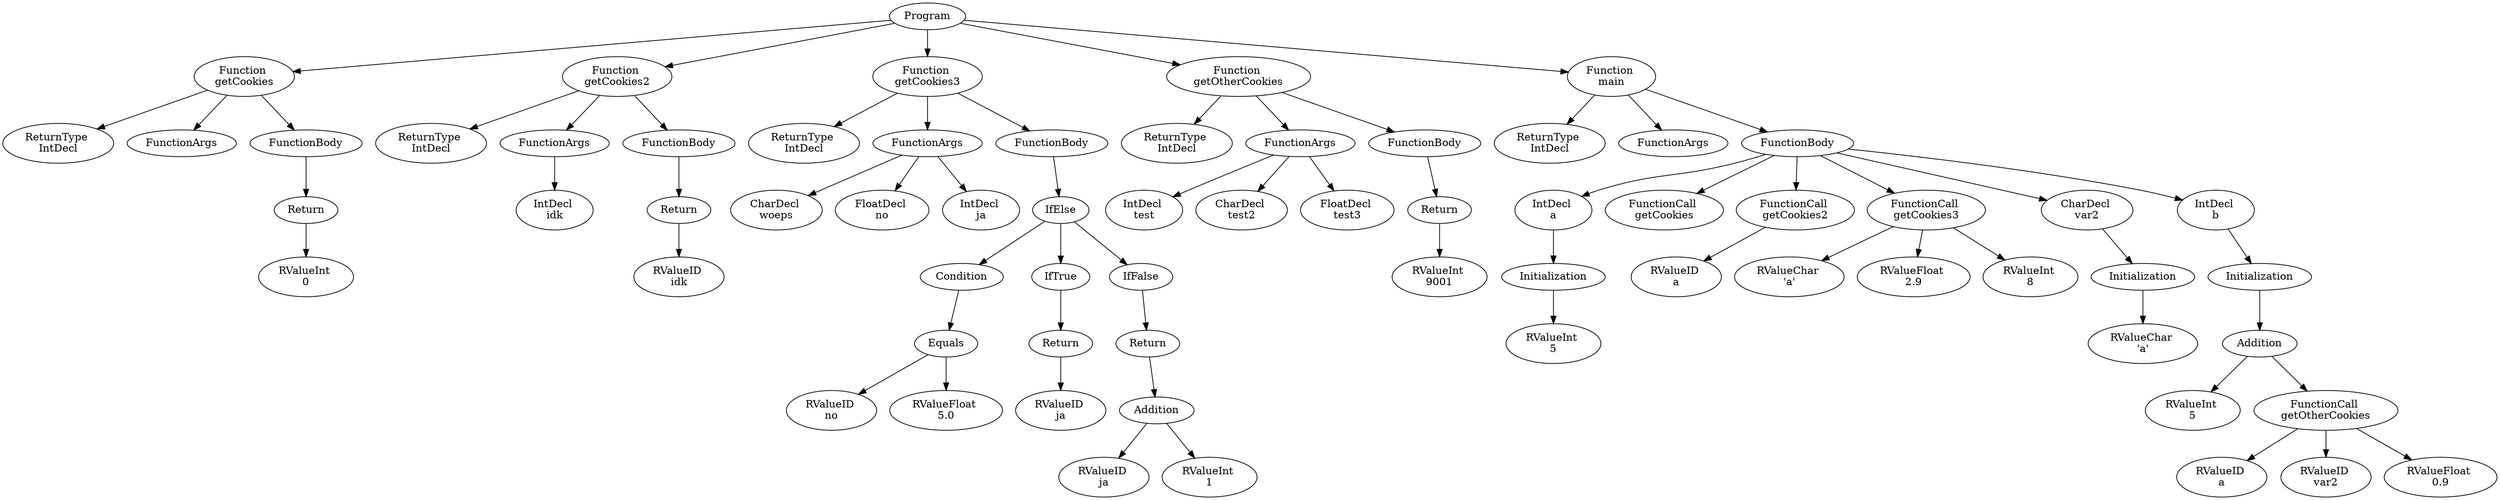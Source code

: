 digraph AST {
5 [label="Program"];
6 [label="Function \ngetCookies"];
7 [label="ReturnType \nIntDecl"];
8 [label="FunctionArgs"];
9 [label="FunctionBody"];
10 [label="Return"];
11 [label="RValueInt \n0"];
10 -> 11;
9 -> 10;
6 -> 7;
6 -> 8;
6 -> 9;
12 [label="Function \ngetCookies2"];
13 [label="ReturnType \nIntDecl"];
14 [label="FunctionArgs"];
15 [label="IntDecl \nidk"];
14 -> 15;
16 [label="FunctionBody"];
17 [label="Return"];
18 [label="RValueID \nidk"];
17 -> 18;
16 -> 17;
12 -> 13;
12 -> 14;
12 -> 16;
19 [label="Function \ngetCookies3"];
20 [label="ReturnType \nIntDecl"];
21 [label="FunctionArgs"];
22 [label="CharDecl \nwoeps"];
23 [label="FloatDecl \nno"];
24 [label="IntDecl \nja"];
21 -> 22;
21 -> 23;
21 -> 24;
25 [label="FunctionBody"];
26 [label="IfElse"];
27 [label="Condition"];
28 [label="Equals"];
29 [label="RValueID \nno"];
30 [label="RValueFloat \n5.0"];
28 -> 29;
28 -> 30;
27 -> 28;
31 [label="IfTrue"];
32 [label="Return"];
33 [label="RValueID \nja"];
32 -> 33;
31 -> 32;
34 [label="IfFalse"];
35 [label="Return"];
36 [label="Addition"];
37 [label="RValueID \nja"];
38 [label="RValueInt \n1"];
36 -> 37;
36 -> 38;
35 -> 36;
34 -> 35;
26 -> 27;
26 -> 31;
26 -> 34;
25 -> 26;
19 -> 20;
19 -> 21;
19 -> 25;
39 [label="Function \ngetOtherCookies"];
40 [label="ReturnType \nIntDecl"];
41 [label="FunctionArgs"];
42 [label="IntDecl \ntest"];
43 [label="CharDecl \ntest2"];
44 [label="FloatDecl \ntest3"];
41 -> 42;
41 -> 43;
41 -> 44;
45 [label="FunctionBody"];
46 [label="Return"];
47 [label="RValueInt \n9001"];
46 -> 47;
45 -> 46;
39 -> 40;
39 -> 41;
39 -> 45;
48 [label="Function \nmain"];
49 [label="ReturnType \nIntDecl"];
50 [label="FunctionArgs"];
51 [label="FunctionBody"];
52 [label="IntDecl \na"];
53 [label="Initialization"];
54 [label="RValueInt \n5"];
53 -> 54;
52 -> 53;
55 [label="FunctionCall \ngetCookies"];
56 [label="FunctionCall \ngetCookies2"];
57 [label="RValueID \na"];
56 -> 57;
58 [label="FunctionCall \ngetCookies3"];
59 [label="RValueChar \n'a'"];
60 [label="RValueFloat \n2.9"];
61 [label="RValueInt \n8"];
58 -> 59;
58 -> 60;
58 -> 61;
62 [label="CharDecl \nvar2"];
63 [label="Initialization"];
64 [label="RValueChar \n'a'"];
63 -> 64;
62 -> 63;
65 [label="IntDecl \nb"];
66 [label="Initialization"];
67 [label="Addition"];
68 [label="RValueInt \n5"];
69 [label="FunctionCall \ngetOtherCookies"];
70 [label="RValueID \na"];
71 [label="RValueID \nvar2"];
72 [label="RValueFloat \n0.9"];
69 -> 70;
69 -> 71;
69 -> 72;
67 -> 68;
67 -> 69;
66 -> 67;
65 -> 66;
51 -> 52;
51 -> 55;
51 -> 56;
51 -> 58;
51 -> 62;
51 -> 65;
48 -> 49;
48 -> 50;
48 -> 51;
5 -> 6;
5 -> 12;
5 -> 19;
5 -> 39;
5 -> 48;
}